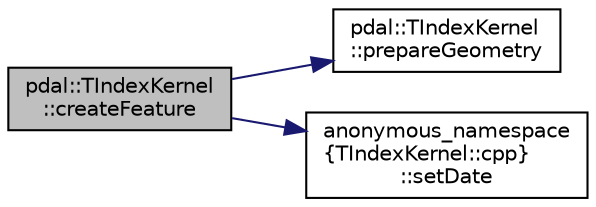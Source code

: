 digraph "pdal::TIndexKernel::createFeature"
{
  edge [fontname="Helvetica",fontsize="10",labelfontname="Helvetica",labelfontsize="10"];
  node [fontname="Helvetica",fontsize="10",shape=record];
  rankdir="LR";
  Node1 [label="pdal::TIndexKernel\l::createFeature",height=0.2,width=0.4,color="black", fillcolor="grey75", style="filled", fontcolor="black"];
  Node1 -> Node2 [color="midnightblue",fontsize="10",style="solid",fontname="Helvetica"];
  Node2 [label="pdal::TIndexKernel\l::prepareGeometry",height=0.2,width=0.4,color="black", fillcolor="white", style="filled",URL="$classpdal_1_1TIndexKernel.html#a2519b2bf9b62ae5de923bc3bf3616fac"];
  Node1 -> Node3 [color="midnightblue",fontsize="10",style="solid",fontname="Helvetica"];
  Node3 [label="anonymous_namespace\l\{TIndexKernel::cpp\}\l::setDate",height=0.2,width=0.4,color="black", fillcolor="white", style="filled",URL="$namespaceanonymous__namespace_02TIndexKernel_8cpp_03.html#aa5dcc5b0045f0c64e1d246244b6cf9b6"];
}
